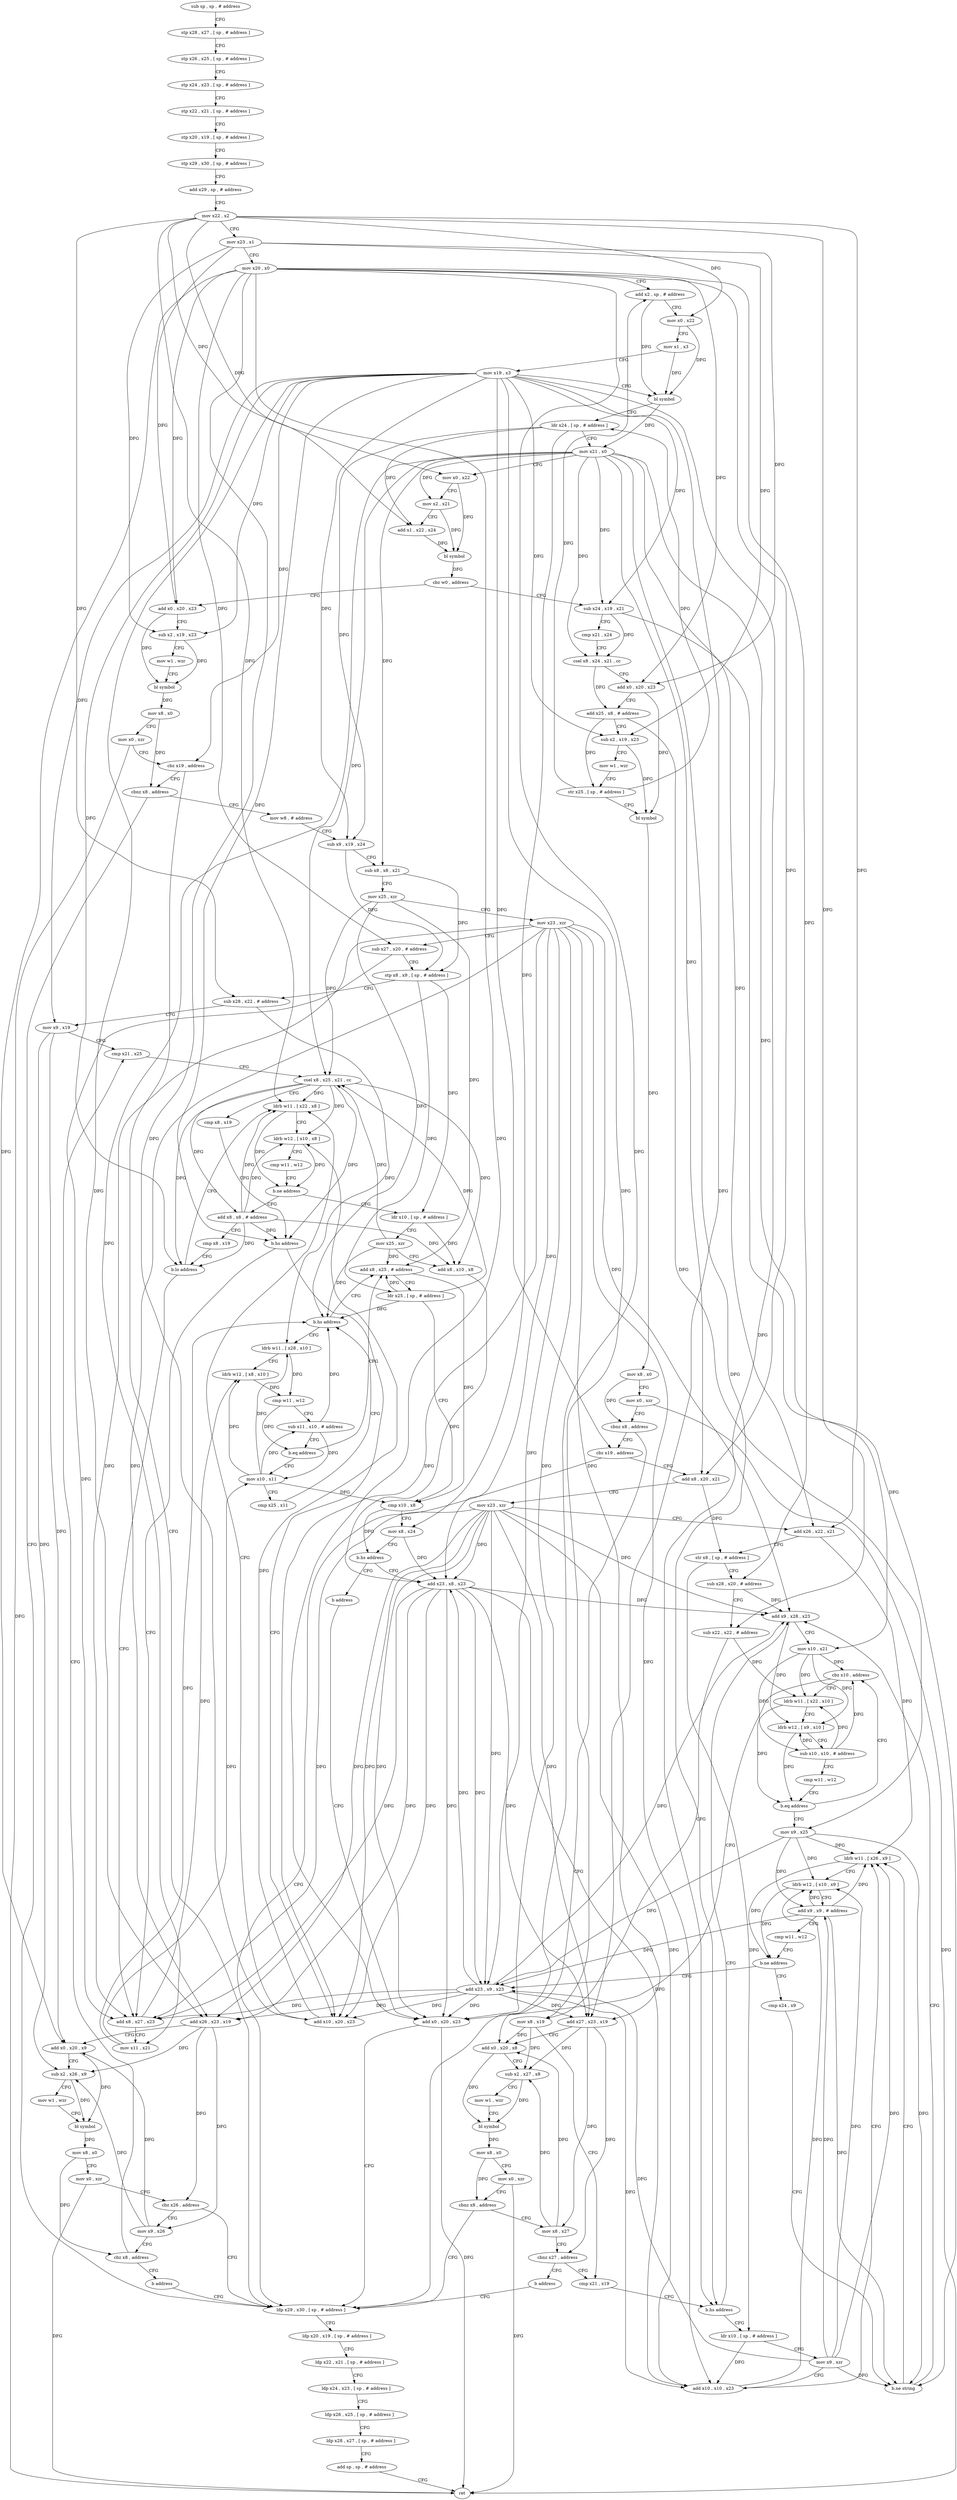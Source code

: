 digraph "func" {
"4215980" [label = "sub sp , sp , # address" ]
"4215984" [label = "stp x28 , x27 , [ sp , # address ]" ]
"4215988" [label = "stp x26 , x25 , [ sp , # address ]" ]
"4215992" [label = "stp x24 , x23 , [ sp , # address ]" ]
"4215996" [label = "stp x22 , x21 , [ sp , # address ]" ]
"4216000" [label = "stp x20 , x19 , [ sp , # address ]" ]
"4216004" [label = "stp x29 , x30 , [ sp , # address ]" ]
"4216008" [label = "add x29 , sp , # address" ]
"4216012" [label = "mov x22 , x2" ]
"4216016" [label = "mov x23 , x1" ]
"4216020" [label = "mov x20 , x0" ]
"4216024" [label = "add x2 , sp , # address" ]
"4216028" [label = "mov x0 , x22" ]
"4216032" [label = "mov x1 , x3" ]
"4216036" [label = "mov x19 , x3" ]
"4216040" [label = "bl symbol" ]
"4216044" [label = "ldr x24 , [ sp , # address ]" ]
"4216048" [label = "mov x21 , x0" ]
"4216052" [label = "mov x0 , x22" ]
"4216056" [label = "mov x2 , x21" ]
"4216060" [label = "add x1 , x22 , x24" ]
"4216064" [label = "bl symbol" ]
"4216068" [label = "cbz w0 , address" ]
"4216284" [label = "add x0 , x20 , x23" ]
"4216072" [label = "sub x24 , x19 , x21" ]
"4216288" [label = "sub x2 , x19 , x23" ]
"4216292" [label = "mov w1 , wzr" ]
"4216296" [label = "bl symbol" ]
"4216300" [label = "mov x8 , x0" ]
"4216304" [label = "mov x0 , xzr" ]
"4216308" [label = "cbz x19 , address" ]
"4216528" [label = "ldp x29 , x30 , [ sp , # address ]" ]
"4216312" [label = "cbnz x8 , address" ]
"4216076" [label = "cmp x21 , x24" ]
"4216080" [label = "csel x8 , x24 , x21 , cc" ]
"4216084" [label = "add x0 , x20 , x23" ]
"4216088" [label = "add x25 , x8 , # address" ]
"4216092" [label = "sub x2 , x19 , x23" ]
"4216096" [label = "mov w1 , wzr" ]
"4216100" [label = "str x25 , [ sp , # address ]" ]
"4216104" [label = "bl symbol" ]
"4216108" [label = "mov x8 , x0" ]
"4216112" [label = "mov x0 , xzr" ]
"4216116" [label = "cbnz x8 , address" ]
"4216120" [label = "cbz x19 , address" ]
"4216532" [label = "ldp x20 , x19 , [ sp , # address ]" ]
"4216536" [label = "ldp x22 , x21 , [ sp , # address ]" ]
"4216540" [label = "ldp x24 , x23 , [ sp , # address ]" ]
"4216544" [label = "ldp x26 , x25 , [ sp , # address ]" ]
"4216548" [label = "ldp x28 , x27 , [ sp , # address ]" ]
"4216552" [label = "add sp , sp , # address" ]
"4216556" [label = "ret" ]
"4216316" [label = "mov w8 , # address" ]
"4216124" [label = "add x8 , x20 , x21" ]
"4216320" [label = "sub x9 , x19 , x24" ]
"4216324" [label = "sub x8 , x8 , x21" ]
"4216328" [label = "mov x25 , xzr" ]
"4216332" [label = "mov x23 , xzr" ]
"4216336" [label = "sub x27 , x20 , # address" ]
"4216340" [label = "stp x8 , x9 , [ sp , # address ]" ]
"4216344" [label = "sub x28 , x22 , # address" ]
"4216348" [label = "mov x9 , x19" ]
"4216352" [label = "cmp x21 , x25" ]
"4216128" [label = "mov x23 , xzr" ]
"4216132" [label = "add x26 , x22 , x21" ]
"4216136" [label = "str x8 , [ sp , # address ]" ]
"4216140" [label = "sub x28 , x20 , # address" ]
"4216144" [label = "sub x22 , x22 , # address" ]
"4216148" [label = "mov x8 , x19" ]
"4216152" [label = "cmp x21 , x19" ]
"4216400" [label = "add x8 , x27 , x23" ]
"4216404" [label = "mov x11 , x21" ]
"4216408" [label = "mov x10 , x11" ]
"4216368" [label = "add x10 , x20 , x23" ]
"4216372" [label = "ldrb w11 , [ x22 , x8 ]" ]
"4216200" [label = "add x9 , x28 , x23" ]
"4216204" [label = "mov x10 , x21" ]
"4216208" [label = "cbz x10 , address" ]
"4216160" [label = "ldr x10 , [ sp , # address ]" ]
"4216164" [label = "mov x9 , xzr" ]
"4216168" [label = "add x10 , x10 , x23" ]
"4216172" [label = "ldrb w11 , [ x26 , x9 ]" ]
"4216440" [label = "add x8 , x25 , # address" ]
"4216444" [label = "ldr x25 , [ sp , # address ]" ]
"4216448" [label = "cmp x10 , x8" ]
"4216452" [label = "mov x8 , x24" ]
"4216456" [label = "b.hs address" ]
"4216476" [label = "add x23 , x8 , x23" ]
"4216460" [label = "b address" ]
"4216420" [label = "ldrb w11 , [ x28 , x10 ]" ]
"4216424" [label = "ldrb w12 , [ x8 , x10 ]" ]
"4216428" [label = "cmp w11 , w12" ]
"4216432" [label = "sub x11 , x10 , # address" ]
"4216436" [label = "b.eq address" ]
"4216464" [label = "ldr x10 , [ sp , # address ]" ]
"4216468" [label = "mov x25 , xzr" ]
"4216472" [label = "add x8 , x10 , x8" ]
"4216388" [label = "add x8 , x8 , # address" ]
"4216392" [label = "cmp x8 , x19" ]
"4216396" [label = "b.lo address" ]
"4216524" [label = "add x0 , x20 , x23" ]
"4216212" [label = "ldrb w11 , [ x22 , x10 ]" ]
"4216216" [label = "ldrb w12 , [ x9 , x10 ]" ]
"4216220" [label = "sub x10 , x10 , # address" ]
"4216224" [label = "cmp w11 , w12" ]
"4216228" [label = "b.eq address" ]
"4216232" [label = "mov x9 , x25" ]
"4216236" [label = "add x23 , x9 , x23" ]
"4216240" [label = "add x27 , x23 , x19" ]
"4216244" [label = "add x0 , x20 , x8" ]
"4216248" [label = "sub x2 , x27 , x8" ]
"4216252" [label = "mov w1 , wzr" ]
"4216256" [label = "bl symbol" ]
"4216260" [label = "mov x8 , x0" ]
"4216264" [label = "mov x0 , xzr" ]
"4216268" [label = "cbnz x8 , address" ]
"4216272" [label = "mov x8 , x27" ]
"4216192" [label = "cmp x24 , x9" ]
"4216196" [label = "b.ne string" ]
"4216480" [label = "add x26 , x23 , x19" ]
"4216484" [label = "add x0 , x20 , x9" ]
"4216488" [label = "sub x2 , x26 , x9" ]
"4216492" [label = "mov w1 , wzr" ]
"4216496" [label = "bl symbol" ]
"4216500" [label = "mov x8 , x0" ]
"4216504" [label = "mov x0 , xzr" ]
"4216508" [label = "cbz x26 , address" ]
"4216512" [label = "mov x9 , x26" ]
"4216412" [label = "cmp x25 , x11" ]
"4216416" [label = "b.hs address" ]
"4216516" [label = "cbz x8 , address" ]
"4216520" [label = "b address" ]
"4216376" [label = "ldrb w12 , [ x10 , x8 ]" ]
"4216380" [label = "cmp w11 , w12" ]
"4216384" [label = "b.ne address" ]
"4216276" [label = "cbnz x27 , address" ]
"4216280" [label = "b address" ]
"4216176" [label = "ldrb w12 , [ x10 , x9 ]" ]
"4216180" [label = "add x9 , x9 , # address" ]
"4216184" [label = "cmp w11 , w12" ]
"4216188" [label = "b.ne address" ]
"4216356" [label = "csel x8 , x25 , x21 , cc" ]
"4216360" [label = "cmp x8 , x19" ]
"4216364" [label = "b.hs address" ]
"4216156" [label = "b.hs address" ]
"4215980" -> "4215984" [ label = "CFG" ]
"4215984" -> "4215988" [ label = "CFG" ]
"4215988" -> "4215992" [ label = "CFG" ]
"4215992" -> "4215996" [ label = "CFG" ]
"4215996" -> "4216000" [ label = "CFG" ]
"4216000" -> "4216004" [ label = "CFG" ]
"4216004" -> "4216008" [ label = "CFG" ]
"4216008" -> "4216012" [ label = "CFG" ]
"4216012" -> "4216016" [ label = "CFG" ]
"4216012" -> "4216028" [ label = "DFG" ]
"4216012" -> "4216052" [ label = "DFG" ]
"4216012" -> "4216060" [ label = "DFG" ]
"4216012" -> "4216344" [ label = "DFG" ]
"4216012" -> "4216132" [ label = "DFG" ]
"4216012" -> "4216144" [ label = "DFG" ]
"4216012" -> "4216372" [ label = "DFG" ]
"4216016" -> "4216020" [ label = "CFG" ]
"4216016" -> "4216284" [ label = "DFG" ]
"4216016" -> "4216288" [ label = "DFG" ]
"4216016" -> "4216084" [ label = "DFG" ]
"4216016" -> "4216092" [ label = "DFG" ]
"4216020" -> "4216024" [ label = "CFG" ]
"4216020" -> "4216284" [ label = "DFG" ]
"4216020" -> "4216336" [ label = "DFG" ]
"4216020" -> "4216084" [ label = "DFG" ]
"4216020" -> "4216124" [ label = "DFG" ]
"4216020" -> "4216140" [ label = "DFG" ]
"4216020" -> "4216368" [ label = "DFG" ]
"4216020" -> "4216524" [ label = "DFG" ]
"4216020" -> "4216244" [ label = "DFG" ]
"4216020" -> "4216484" [ label = "DFG" ]
"4216024" -> "4216028" [ label = "CFG" ]
"4216024" -> "4216040" [ label = "DFG" ]
"4216028" -> "4216032" [ label = "CFG" ]
"4216028" -> "4216040" [ label = "DFG" ]
"4216032" -> "4216036" [ label = "CFG" ]
"4216032" -> "4216040" [ label = "DFG" ]
"4216036" -> "4216040" [ label = "CFG" ]
"4216036" -> "4216288" [ label = "DFG" ]
"4216036" -> "4216308" [ label = "DFG" ]
"4216036" -> "4216072" [ label = "DFG" ]
"4216036" -> "4216320" [ label = "DFG" ]
"4216036" -> "4216348" [ label = "DFG" ]
"4216036" -> "4216092" [ label = "DFG" ]
"4216036" -> "4216120" [ label = "DFG" ]
"4216036" -> "4216148" [ label = "DFG" ]
"4216036" -> "4216364" [ label = "DFG" ]
"4216036" -> "4216156" [ label = "DFG" ]
"4216036" -> "4216396" [ label = "DFG" ]
"4216036" -> "4216240" [ label = "DFG" ]
"4216036" -> "4216480" [ label = "DFG" ]
"4216040" -> "4216044" [ label = "CFG" ]
"4216040" -> "4216048" [ label = "DFG" ]
"4216044" -> "4216048" [ label = "CFG" ]
"4216044" -> "4216060" [ label = "DFG" ]
"4216044" -> "4216320" [ label = "DFG" ]
"4216044" -> "4216452" [ label = "DFG" ]
"4216048" -> "4216052" [ label = "CFG" ]
"4216048" -> "4216056" [ label = "DFG" ]
"4216048" -> "4216072" [ label = "DFG" ]
"4216048" -> "4216080" [ label = "DFG" ]
"4216048" -> "4216324" [ label = "DFG" ]
"4216048" -> "4216356" [ label = "DFG" ]
"4216048" -> "4216124" [ label = "DFG" ]
"4216048" -> "4216132" [ label = "DFG" ]
"4216048" -> "4216156" [ label = "DFG" ]
"4216048" -> "4216404" [ label = "DFG" ]
"4216048" -> "4216204" [ label = "DFG" ]
"4216052" -> "4216056" [ label = "CFG" ]
"4216052" -> "4216064" [ label = "DFG" ]
"4216056" -> "4216060" [ label = "CFG" ]
"4216056" -> "4216064" [ label = "DFG" ]
"4216060" -> "4216064" [ label = "DFG" ]
"4216064" -> "4216068" [ label = "DFG" ]
"4216068" -> "4216284" [ label = "CFG" ]
"4216068" -> "4216072" [ label = "CFG" ]
"4216284" -> "4216288" [ label = "CFG" ]
"4216284" -> "4216296" [ label = "DFG" ]
"4216072" -> "4216076" [ label = "CFG" ]
"4216072" -> "4216080" [ label = "DFG" ]
"4216072" -> "4216196" [ label = "DFG" ]
"4216288" -> "4216292" [ label = "CFG" ]
"4216288" -> "4216296" [ label = "DFG" ]
"4216292" -> "4216296" [ label = "CFG" ]
"4216296" -> "4216300" [ label = "DFG" ]
"4216300" -> "4216304" [ label = "CFG" ]
"4216300" -> "4216312" [ label = "DFG" ]
"4216304" -> "4216308" [ label = "CFG" ]
"4216304" -> "4216556" [ label = "DFG" ]
"4216308" -> "4216528" [ label = "CFG" ]
"4216308" -> "4216312" [ label = "CFG" ]
"4216528" -> "4216532" [ label = "CFG" ]
"4216312" -> "4216528" [ label = "CFG" ]
"4216312" -> "4216316" [ label = "CFG" ]
"4216076" -> "4216080" [ label = "CFG" ]
"4216080" -> "4216084" [ label = "CFG" ]
"4216080" -> "4216088" [ label = "DFG" ]
"4216084" -> "4216088" [ label = "CFG" ]
"4216084" -> "4216104" [ label = "DFG" ]
"4216088" -> "4216092" [ label = "CFG" ]
"4216088" -> "4216100" [ label = "DFG" ]
"4216088" -> "4216232" [ label = "DFG" ]
"4216092" -> "4216096" [ label = "CFG" ]
"4216092" -> "4216104" [ label = "DFG" ]
"4216096" -> "4216100" [ label = "CFG" ]
"4216100" -> "4216104" [ label = "CFG" ]
"4216100" -> "4216024" [ label = "DFG" ]
"4216100" -> "4216044" [ label = "DFG" ]
"4216104" -> "4216108" [ label = "DFG" ]
"4216108" -> "4216112" [ label = "CFG" ]
"4216108" -> "4216116" [ label = "DFG" ]
"4216112" -> "4216116" [ label = "CFG" ]
"4216112" -> "4216556" [ label = "DFG" ]
"4216116" -> "4216528" [ label = "CFG" ]
"4216116" -> "4216120" [ label = "CFG" ]
"4216120" -> "4216528" [ label = "CFG" ]
"4216120" -> "4216124" [ label = "CFG" ]
"4216532" -> "4216536" [ label = "CFG" ]
"4216536" -> "4216540" [ label = "CFG" ]
"4216540" -> "4216544" [ label = "CFG" ]
"4216544" -> "4216548" [ label = "CFG" ]
"4216548" -> "4216552" [ label = "CFG" ]
"4216552" -> "4216556" [ label = "CFG" ]
"4216316" -> "4216320" [ label = "CFG" ]
"4216124" -> "4216128" [ label = "CFG" ]
"4216124" -> "4216136" [ label = "DFG" ]
"4216320" -> "4216324" [ label = "CFG" ]
"4216320" -> "4216340" [ label = "DFG" ]
"4216324" -> "4216328" [ label = "CFG" ]
"4216324" -> "4216340" [ label = "DFG" ]
"4216328" -> "4216332" [ label = "CFG" ]
"4216328" -> "4216356" [ label = "DFG" ]
"4216328" -> "4216416" [ label = "DFG" ]
"4216328" -> "4216440" [ label = "DFG" ]
"4216332" -> "4216336" [ label = "CFG" ]
"4216332" -> "4216400" [ label = "DFG" ]
"4216332" -> "4216368" [ label = "DFG" ]
"4216332" -> "4216200" [ label = "DFG" ]
"4216332" -> "4216168" [ label = "DFG" ]
"4216332" -> "4216524" [ label = "DFG" ]
"4216332" -> "4216236" [ label = "DFG" ]
"4216332" -> "4216240" [ label = "DFG" ]
"4216332" -> "4216476" [ label = "DFG" ]
"4216332" -> "4216480" [ label = "DFG" ]
"4216336" -> "4216340" [ label = "CFG" ]
"4216336" -> "4216400" [ label = "DFG" ]
"4216340" -> "4216344" [ label = "CFG" ]
"4216340" -> "4216464" [ label = "DFG" ]
"4216340" -> "4216444" [ label = "DFG" ]
"4216344" -> "4216348" [ label = "CFG" ]
"4216344" -> "4216420" [ label = "DFG" ]
"4216348" -> "4216352" [ label = "CFG" ]
"4216348" -> "4216484" [ label = "DFG" ]
"4216348" -> "4216488" [ label = "DFG" ]
"4216352" -> "4216356" [ label = "CFG" ]
"4216128" -> "4216132" [ label = "CFG" ]
"4216128" -> "4216400" [ label = "DFG" ]
"4216128" -> "4216368" [ label = "DFG" ]
"4216128" -> "4216200" [ label = "DFG" ]
"4216128" -> "4216168" [ label = "DFG" ]
"4216128" -> "4216524" [ label = "DFG" ]
"4216128" -> "4216236" [ label = "DFG" ]
"4216128" -> "4216240" [ label = "DFG" ]
"4216128" -> "4216476" [ label = "DFG" ]
"4216128" -> "4216480" [ label = "DFG" ]
"4216132" -> "4216136" [ label = "CFG" ]
"4216132" -> "4216172" [ label = "DFG" ]
"4216136" -> "4216140" [ label = "CFG" ]
"4216136" -> "4216160" [ label = "DFG" ]
"4216140" -> "4216144" [ label = "CFG" ]
"4216140" -> "4216200" [ label = "DFG" ]
"4216144" -> "4216148" [ label = "CFG" ]
"4216144" -> "4216212" [ label = "DFG" ]
"4216148" -> "4216152" [ label = "CFG" ]
"4216148" -> "4216244" [ label = "DFG" ]
"4216148" -> "4216248" [ label = "DFG" ]
"4216152" -> "4216156" [ label = "CFG" ]
"4216400" -> "4216404" [ label = "CFG" ]
"4216400" -> "4216424" [ label = "DFG" ]
"4216404" -> "4216408" [ label = "DFG" ]
"4216404" -> "4216416" [ label = "DFG" ]
"4216408" -> "4216412" [ label = "CFG" ]
"4216408" -> "4216448" [ label = "DFG" ]
"4216408" -> "4216420" [ label = "DFG" ]
"4216408" -> "4216424" [ label = "DFG" ]
"4216408" -> "4216432" [ label = "DFG" ]
"4216368" -> "4216372" [ label = "CFG" ]
"4216368" -> "4216376" [ label = "DFG" ]
"4216372" -> "4216376" [ label = "CFG" ]
"4216372" -> "4216384" [ label = "DFG" ]
"4216200" -> "4216204" [ label = "CFG" ]
"4216200" -> "4216216" [ label = "DFG" ]
"4216204" -> "4216208" [ label = "DFG" ]
"4216204" -> "4216212" [ label = "DFG" ]
"4216204" -> "4216216" [ label = "DFG" ]
"4216204" -> "4216220" [ label = "DFG" ]
"4216208" -> "4216524" [ label = "CFG" ]
"4216208" -> "4216212" [ label = "CFG" ]
"4216160" -> "4216164" [ label = "CFG" ]
"4216160" -> "4216168" [ label = "DFG" ]
"4216164" -> "4216168" [ label = "CFG" ]
"4216164" -> "4216172" [ label = "DFG" ]
"4216164" -> "4216176" [ label = "DFG" ]
"4216164" -> "4216180" [ label = "DFG" ]
"4216164" -> "4216236" [ label = "DFG" ]
"4216164" -> "4216196" [ label = "DFG" ]
"4216168" -> "4216172" [ label = "CFG" ]
"4216168" -> "4216176" [ label = "DFG" ]
"4216172" -> "4216176" [ label = "CFG" ]
"4216172" -> "4216188" [ label = "DFG" ]
"4216440" -> "4216444" [ label = "CFG" ]
"4216440" -> "4216448" [ label = "DFG" ]
"4216444" -> "4216448" [ label = "CFG" ]
"4216444" -> "4216356" [ label = "DFG" ]
"4216444" -> "4216440" [ label = "DFG" ]
"4216444" -> "4216416" [ label = "DFG" ]
"4216448" -> "4216452" [ label = "CFG" ]
"4216448" -> "4216456" [ label = "DFG" ]
"4216452" -> "4216456" [ label = "CFG" ]
"4216452" -> "4216476" [ label = "DFG" ]
"4216456" -> "4216476" [ label = "CFG" ]
"4216456" -> "4216460" [ label = "CFG" ]
"4216476" -> "4216480" [ label = "DFG" ]
"4216476" -> "4216400" [ label = "DFG" ]
"4216476" -> "4216368" [ label = "DFG" ]
"4216476" -> "4216200" [ label = "DFG" ]
"4216476" -> "4216168" [ label = "DFG" ]
"4216476" -> "4216524" [ label = "DFG" ]
"4216476" -> "4216236" [ label = "DFG" ]
"4216476" -> "4216240" [ label = "DFG" ]
"4216460" -> "4216524" [ label = "CFG" ]
"4216420" -> "4216424" [ label = "CFG" ]
"4216420" -> "4216428" [ label = "DFG" ]
"4216424" -> "4216428" [ label = "DFG" ]
"4216428" -> "4216432" [ label = "CFG" ]
"4216428" -> "4216436" [ label = "DFG" ]
"4216432" -> "4216436" [ label = "CFG" ]
"4216432" -> "4216408" [ label = "DFG" ]
"4216432" -> "4216416" [ label = "DFG" ]
"4216436" -> "4216408" [ label = "CFG" ]
"4216436" -> "4216440" [ label = "CFG" ]
"4216464" -> "4216468" [ label = "CFG" ]
"4216464" -> "4216472" [ label = "DFG" ]
"4216468" -> "4216472" [ label = "CFG" ]
"4216468" -> "4216356" [ label = "DFG" ]
"4216468" -> "4216440" [ label = "DFG" ]
"4216468" -> "4216416" [ label = "DFG" ]
"4216472" -> "4216476" [ label = "DFG" ]
"4216388" -> "4216392" [ label = "CFG" ]
"4216388" -> "4216372" [ label = "DFG" ]
"4216388" -> "4216376" [ label = "DFG" ]
"4216388" -> "4216472" [ label = "DFG" ]
"4216388" -> "4216364" [ label = "DFG" ]
"4216388" -> "4216396" [ label = "DFG" ]
"4216392" -> "4216396" [ label = "CFG" ]
"4216396" -> "4216372" [ label = "CFG" ]
"4216396" -> "4216400" [ label = "CFG" ]
"4216524" -> "4216528" [ label = "CFG" ]
"4216524" -> "4216556" [ label = "DFG" ]
"4216212" -> "4216216" [ label = "CFG" ]
"4216212" -> "4216228" [ label = "DFG" ]
"4216216" -> "4216220" [ label = "CFG" ]
"4216216" -> "4216228" [ label = "DFG" ]
"4216220" -> "4216224" [ label = "CFG" ]
"4216220" -> "4216208" [ label = "DFG" ]
"4216220" -> "4216212" [ label = "DFG" ]
"4216220" -> "4216216" [ label = "DFG" ]
"4216224" -> "4216228" [ label = "CFG" ]
"4216228" -> "4216208" [ label = "CFG" ]
"4216228" -> "4216232" [ label = "CFG" ]
"4216232" -> "4216236" [ label = "DFG" ]
"4216232" -> "4216172" [ label = "DFG" ]
"4216232" -> "4216176" [ label = "DFG" ]
"4216232" -> "4216180" [ label = "DFG" ]
"4216232" -> "4216196" [ label = "DFG" ]
"4216236" -> "4216240" [ label = "DFG" ]
"4216236" -> "4216400" [ label = "DFG" ]
"4216236" -> "4216368" [ label = "DFG" ]
"4216236" -> "4216200" [ label = "DFG" ]
"4216236" -> "4216168" [ label = "DFG" ]
"4216236" -> "4216524" [ label = "DFG" ]
"4216236" -> "4216476" [ label = "DFG" ]
"4216236" -> "4216480" [ label = "DFG" ]
"4216240" -> "4216244" [ label = "CFG" ]
"4216240" -> "4216248" [ label = "DFG" ]
"4216240" -> "4216272" [ label = "DFG" ]
"4216240" -> "4216276" [ label = "DFG" ]
"4216244" -> "4216248" [ label = "CFG" ]
"4216244" -> "4216256" [ label = "DFG" ]
"4216248" -> "4216252" [ label = "CFG" ]
"4216248" -> "4216256" [ label = "DFG" ]
"4216252" -> "4216256" [ label = "CFG" ]
"4216256" -> "4216260" [ label = "DFG" ]
"4216260" -> "4216264" [ label = "CFG" ]
"4216260" -> "4216268" [ label = "DFG" ]
"4216264" -> "4216268" [ label = "CFG" ]
"4216264" -> "4216556" [ label = "DFG" ]
"4216268" -> "4216528" [ label = "CFG" ]
"4216268" -> "4216272" [ label = "CFG" ]
"4216272" -> "4216276" [ label = "CFG" ]
"4216272" -> "4216244" [ label = "DFG" ]
"4216272" -> "4216248" [ label = "DFG" ]
"4216192" -> "4216196" [ label = "CFG" ]
"4216196" -> "4216172" [ label = "CFG" ]
"4216196" -> "4216200" [ label = "CFG" ]
"4216480" -> "4216484" [ label = "CFG" ]
"4216480" -> "4216488" [ label = "DFG" ]
"4216480" -> "4216508" [ label = "DFG" ]
"4216480" -> "4216512" [ label = "DFG" ]
"4216484" -> "4216488" [ label = "CFG" ]
"4216484" -> "4216496" [ label = "DFG" ]
"4216488" -> "4216492" [ label = "CFG" ]
"4216488" -> "4216496" [ label = "DFG" ]
"4216492" -> "4216496" [ label = "CFG" ]
"4216496" -> "4216500" [ label = "DFG" ]
"4216500" -> "4216504" [ label = "CFG" ]
"4216500" -> "4216516" [ label = "DFG" ]
"4216504" -> "4216508" [ label = "CFG" ]
"4216504" -> "4216556" [ label = "DFG" ]
"4216508" -> "4216528" [ label = "CFG" ]
"4216508" -> "4216512" [ label = "CFG" ]
"4216512" -> "4216516" [ label = "CFG" ]
"4216512" -> "4216484" [ label = "DFG" ]
"4216512" -> "4216488" [ label = "DFG" ]
"4216412" -> "4216416" [ label = "CFG" ]
"4216416" -> "4216440" [ label = "CFG" ]
"4216416" -> "4216420" [ label = "CFG" ]
"4216516" -> "4216352" [ label = "CFG" ]
"4216516" -> "4216520" [ label = "CFG" ]
"4216520" -> "4216528" [ label = "CFG" ]
"4216376" -> "4216380" [ label = "CFG" ]
"4216376" -> "4216384" [ label = "DFG" ]
"4216380" -> "4216384" [ label = "CFG" ]
"4216384" -> "4216464" [ label = "CFG" ]
"4216384" -> "4216388" [ label = "CFG" ]
"4216276" -> "4216152" [ label = "CFG" ]
"4216276" -> "4216280" [ label = "CFG" ]
"4216280" -> "4216528" [ label = "CFG" ]
"4216176" -> "4216180" [ label = "CFG" ]
"4216176" -> "4216188" [ label = "DFG" ]
"4216180" -> "4216184" [ label = "CFG" ]
"4216180" -> "4216172" [ label = "DFG" ]
"4216180" -> "4216176" [ label = "DFG" ]
"4216180" -> "4216236" [ label = "DFG" ]
"4216180" -> "4216196" [ label = "DFG" ]
"4216184" -> "4216188" [ label = "CFG" ]
"4216188" -> "4216236" [ label = "CFG" ]
"4216188" -> "4216192" [ label = "CFG" ]
"4216356" -> "4216360" [ label = "CFG" ]
"4216356" -> "4216364" [ label = "DFG" ]
"4216356" -> "4216372" [ label = "DFG" ]
"4216356" -> "4216376" [ label = "DFG" ]
"4216356" -> "4216472" [ label = "DFG" ]
"4216356" -> "4216388" [ label = "DFG" ]
"4216356" -> "4216396" [ label = "DFG" ]
"4216360" -> "4216364" [ label = "CFG" ]
"4216364" -> "4216400" [ label = "CFG" ]
"4216364" -> "4216368" [ label = "CFG" ]
"4216156" -> "4216200" [ label = "CFG" ]
"4216156" -> "4216160" [ label = "CFG" ]
}

